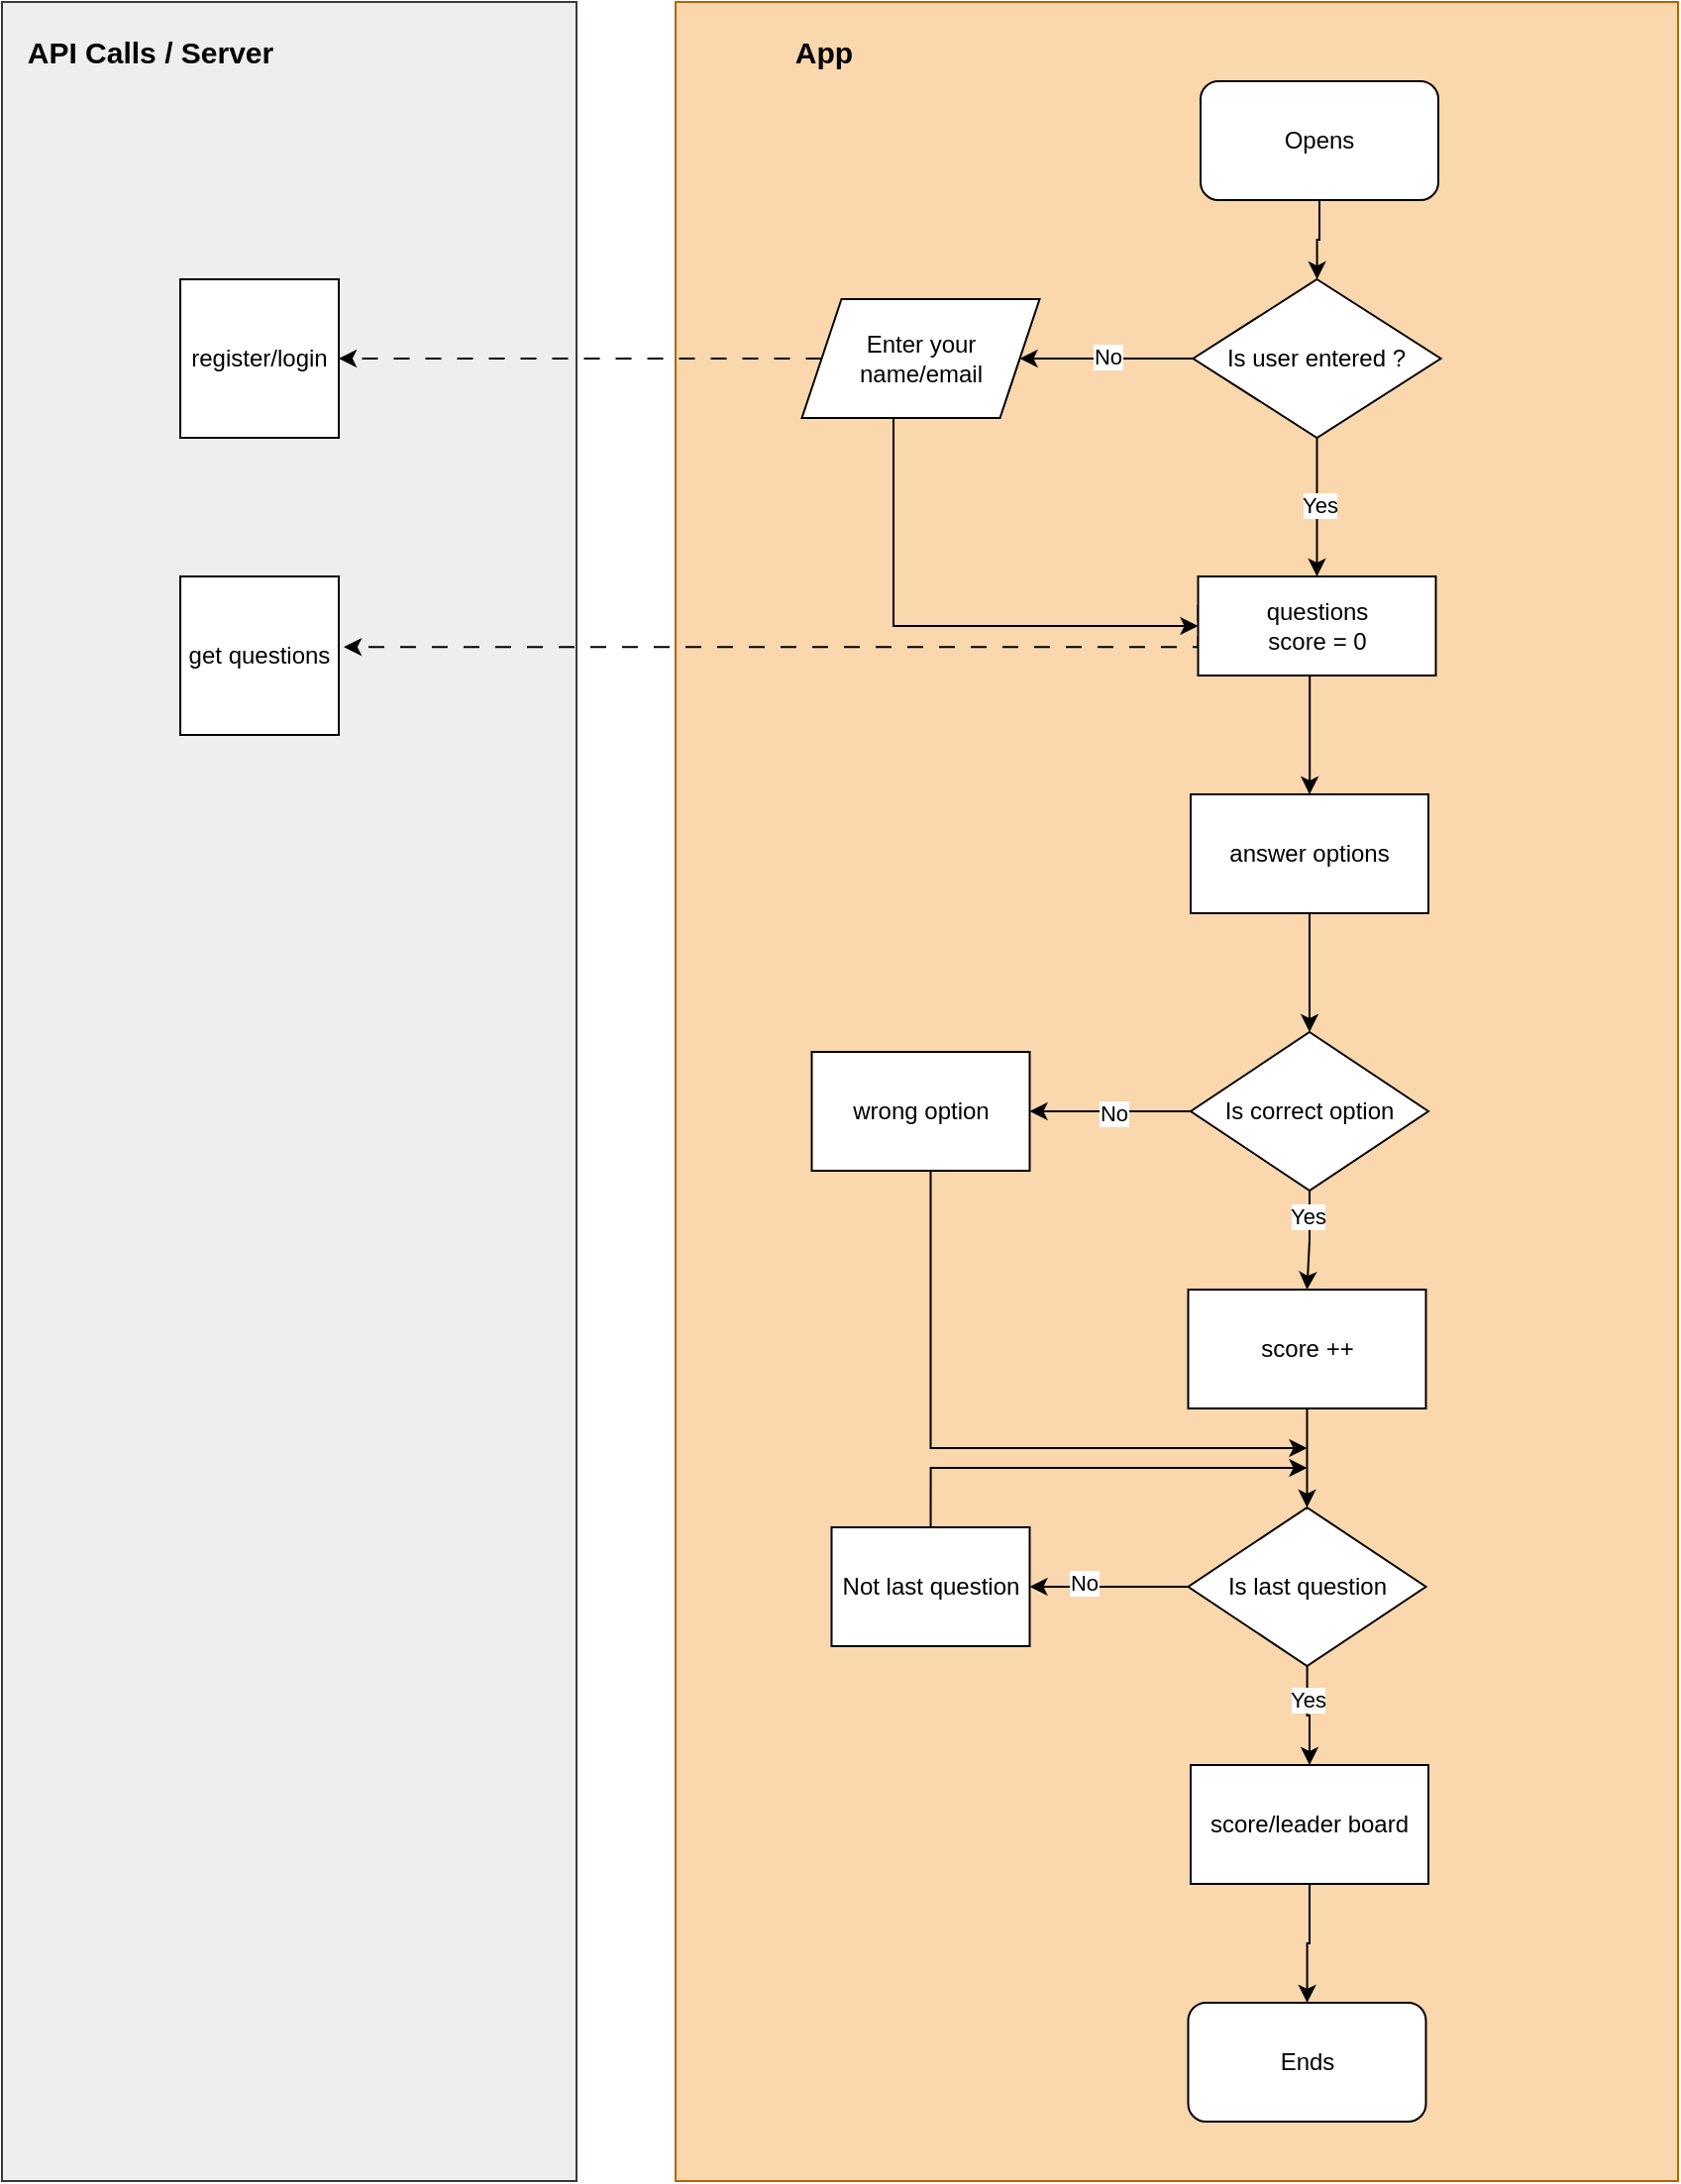 <mxfile version="22.0.3" type="device">
  <diagram name="Page-1" id="ckiwIKY03FOyuRGD2XbK">
    <mxGraphModel dx="2206" dy="1360" grid="1" gridSize="10" guides="1" tooltips="1" connect="1" arrows="1" fold="1" page="1" pageScale="1" pageWidth="850" pageHeight="1100" math="0" shadow="0">
      <root>
        <mxCell id="0" />
        <mxCell id="1" parent="0" />
        <mxCell id="Oj2rFbiSHgmjYQKhycOe-36" value="" style="rounded=0;whiteSpace=wrap;html=1;fillColor=#eeeeee;strokeColor=#36393d;" vertex="1" parent="1">
          <mxGeometry width="290" height="1100" as="geometry" />
        </mxCell>
        <mxCell id="Oj2rFbiSHgmjYQKhycOe-35" value="" style="rounded=0;whiteSpace=wrap;html=1;fillColor=#fad7ac;strokeColor=#b46504;" vertex="1" parent="1">
          <mxGeometry x="340" width="506" height="1100" as="geometry" />
        </mxCell>
        <mxCell id="Oj2rFbiSHgmjYQKhycOe-3" value="" style="edgeStyle=orthogonalEdgeStyle;rounded=0;orthogonalLoop=1;jettySize=auto;html=1;" edge="1" parent="1" source="Oj2rFbiSHgmjYQKhycOe-1" target="Oj2rFbiSHgmjYQKhycOe-2">
          <mxGeometry relative="1" as="geometry" />
        </mxCell>
        <mxCell id="Oj2rFbiSHgmjYQKhycOe-1" value="Opens" style="rounded=1;whiteSpace=wrap;html=1;" vertex="1" parent="1">
          <mxGeometry x="605" y="40" width="120" height="60" as="geometry" />
        </mxCell>
        <mxCell id="Oj2rFbiSHgmjYQKhycOe-73" value="" style="edgeStyle=orthogonalEdgeStyle;rounded=0;orthogonalLoop=1;jettySize=auto;html=1;" edge="1" parent="1" source="Oj2rFbiSHgmjYQKhycOe-2" target="Oj2rFbiSHgmjYQKhycOe-71">
          <mxGeometry relative="1" as="geometry" />
        </mxCell>
        <mxCell id="Oj2rFbiSHgmjYQKhycOe-74" value="No" style="edgeLabel;html=1;align=center;verticalAlign=middle;resizable=0;points=[];" vertex="1" connectable="0" parent="Oj2rFbiSHgmjYQKhycOe-73">
          <mxGeometry x="-0.01" y="-1" relative="1" as="geometry">
            <mxPoint as="offset" />
          </mxGeometry>
        </mxCell>
        <mxCell id="Oj2rFbiSHgmjYQKhycOe-76" value="" style="edgeStyle=orthogonalEdgeStyle;rounded=0;orthogonalLoop=1;jettySize=auto;html=1;" edge="1" parent="1" source="Oj2rFbiSHgmjYQKhycOe-2" target="Oj2rFbiSHgmjYQKhycOe-75">
          <mxGeometry relative="1" as="geometry" />
        </mxCell>
        <mxCell id="Oj2rFbiSHgmjYQKhycOe-82" value="Yes" style="edgeLabel;html=1;align=center;verticalAlign=middle;resizable=0;points=[];" vertex="1" connectable="0" parent="Oj2rFbiSHgmjYQKhycOe-76">
          <mxGeometry x="-0.033" y="1" relative="1" as="geometry">
            <mxPoint as="offset" />
          </mxGeometry>
        </mxCell>
        <mxCell id="Oj2rFbiSHgmjYQKhycOe-2" value="Is user entered ?" style="rhombus;whiteSpace=wrap;html=1;" vertex="1" parent="1">
          <mxGeometry x="601.25" y="140" width="125" height="80" as="geometry" />
        </mxCell>
        <mxCell id="Oj2rFbiSHgmjYQKhycOe-25" style="edgeStyle=orthogonalEdgeStyle;rounded=0;orthogonalLoop=1;jettySize=auto;html=1;entryX=0.5;entryY=0;entryDx=0;entryDy=0;" edge="1" parent="1" target="Oj2rFbiSHgmjYQKhycOe-66">
          <mxGeometry relative="1" as="geometry">
            <mxPoint x="660.091" y="300" as="sourcePoint" />
            <mxPoint x="660" y="350" as="targetPoint" />
            <Array as="points">
              <mxPoint x="660" y="390" />
            </Array>
          </mxGeometry>
        </mxCell>
        <mxCell id="Oj2rFbiSHgmjYQKhycOe-31" style="edgeStyle=orthogonalEdgeStyle;rounded=0;orthogonalLoop=1;jettySize=auto;html=1;dashed=1;dashPattern=8 8;exitX=0;exitY=0.5;exitDx=0;exitDy=0;" edge="1" parent="1">
          <mxGeometry relative="1" as="geometry">
            <mxPoint x="603.75" y="304.42" as="sourcePoint" />
            <mxPoint x="172.5" y="325.58" as="targetPoint" />
            <Array as="points">
              <mxPoint x="603.5" y="325.58" />
              <mxPoint x="172.5" y="325.58" />
            </Array>
          </mxGeometry>
        </mxCell>
        <mxCell id="Oj2rFbiSHgmjYQKhycOe-56" value="" style="edgeStyle=orthogonalEdgeStyle;rounded=0;orthogonalLoop=1;jettySize=auto;html=1;exitX=0.5;exitY=1;exitDx=0;exitDy=0;" edge="1" parent="1" source="Oj2rFbiSHgmjYQKhycOe-69" target="Oj2rFbiSHgmjYQKhycOe-55">
          <mxGeometry relative="1" as="geometry">
            <mxPoint x="658.75" y="730" as="sourcePoint" />
          </mxGeometry>
        </mxCell>
        <mxCell id="Oj2rFbiSHgmjYQKhycOe-40" style="edgeStyle=orthogonalEdgeStyle;rounded=0;orthogonalLoop=1;jettySize=auto;html=1;entryX=0;entryY=0.5;entryDx=0;entryDy=0;exitX=0.419;exitY=0.987;exitDx=0;exitDy=0;exitPerimeter=0;" edge="1" parent="1" source="Oj2rFbiSHgmjYQKhycOe-71" target="Oj2rFbiSHgmjYQKhycOe-75">
          <mxGeometry relative="1" as="geometry">
            <mxPoint x="485" y="200" as="sourcePoint" />
            <mxPoint x="600" y="310" as="targetPoint" />
            <Array as="points">
              <mxPoint x="450" y="209" />
              <mxPoint x="450" y="315" />
            </Array>
          </mxGeometry>
        </mxCell>
        <mxCell id="Oj2rFbiSHgmjYQKhycOe-44" style="edgeStyle=orthogonalEdgeStyle;rounded=0;orthogonalLoop=1;jettySize=auto;html=1;entryX=1;entryY=0.5;entryDx=0;entryDy=0;dashed=1;dashPattern=8 8;" edge="1" parent="1" source="Oj2rFbiSHgmjYQKhycOe-71" target="Oj2rFbiSHgmjYQKhycOe-37">
          <mxGeometry relative="1" as="geometry">
            <mxPoint x="470" y="170" as="sourcePoint" />
            <Array as="points">
              <mxPoint x="170" y="180" />
            </Array>
          </mxGeometry>
        </mxCell>
        <mxCell id="Oj2rFbiSHgmjYQKhycOe-30" value="get questions" style="whiteSpace=wrap;html=1;aspect=fixed;" vertex="1" parent="1">
          <mxGeometry x="90" y="290" width="80" height="80" as="geometry" />
        </mxCell>
        <mxCell id="Oj2rFbiSHgmjYQKhycOe-37" value="register/login" style="whiteSpace=wrap;html=1;aspect=fixed;" vertex="1" parent="1">
          <mxGeometry x="90" y="140" width="80" height="80" as="geometry" />
        </mxCell>
        <mxCell id="Oj2rFbiSHgmjYQKhycOe-45" value="&lt;b&gt;&lt;font style=&quot;font-size: 15px;&quot;&gt;API Calls / Server&lt;/font&gt;&lt;/b&gt;" style="text;html=1;strokeColor=none;fillColor=none;align=center;verticalAlign=middle;whiteSpace=wrap;rounded=0;" vertex="1" parent="1">
          <mxGeometry x="10" y="10" width="130" height="30" as="geometry" />
        </mxCell>
        <mxCell id="Oj2rFbiSHgmjYQKhycOe-46" value="&lt;b&gt;&lt;font style=&quot;font-size: 15px;&quot;&gt;App&lt;/font&gt;&lt;/b&gt;" style="text;html=1;strokeColor=none;fillColor=none;align=center;verticalAlign=middle;whiteSpace=wrap;rounded=0;" vertex="1" parent="1">
          <mxGeometry x="350" y="10" width="130" height="30" as="geometry" />
        </mxCell>
        <mxCell id="Oj2rFbiSHgmjYQKhycOe-51" value="" style="edgeStyle=orthogonalEdgeStyle;rounded=0;orthogonalLoop=1;jettySize=auto;html=1;" edge="1" parent="1" source="Oj2rFbiSHgmjYQKhycOe-48" target="Oj2rFbiSHgmjYQKhycOe-50">
          <mxGeometry relative="1" as="geometry" />
        </mxCell>
        <mxCell id="Oj2rFbiSHgmjYQKhycOe-53" value="No" style="edgeLabel;html=1;align=center;verticalAlign=middle;resizable=0;points=[];" vertex="1" connectable="0" parent="Oj2rFbiSHgmjYQKhycOe-51">
          <mxGeometry x="-0.042" y="1" relative="1" as="geometry">
            <mxPoint as="offset" />
          </mxGeometry>
        </mxCell>
        <mxCell id="Oj2rFbiSHgmjYQKhycOe-52" value="" style="edgeStyle=orthogonalEdgeStyle;rounded=0;orthogonalLoop=1;jettySize=auto;html=1;" edge="1" parent="1" source="Oj2rFbiSHgmjYQKhycOe-48">
          <mxGeometry relative="1" as="geometry">
            <mxPoint x="658.75" y="650" as="targetPoint" />
          </mxGeometry>
        </mxCell>
        <mxCell id="Oj2rFbiSHgmjYQKhycOe-65" value="Yes" style="edgeLabel;html=1;align=center;verticalAlign=middle;resizable=0;points=[];" vertex="1" connectable="0" parent="Oj2rFbiSHgmjYQKhycOe-52">
          <mxGeometry x="-0.477" y="-1" relative="1" as="geometry">
            <mxPoint y="-1" as="offset" />
          </mxGeometry>
        </mxCell>
        <mxCell id="Oj2rFbiSHgmjYQKhycOe-48" value="Is correct option" style="rhombus;whiteSpace=wrap;html=1;" vertex="1" parent="1">
          <mxGeometry x="600" y="520" width="120" height="80" as="geometry" />
        </mxCell>
        <mxCell id="Oj2rFbiSHgmjYQKhycOe-78" style="edgeStyle=orthogonalEdgeStyle;rounded=0;orthogonalLoop=1;jettySize=auto;html=1;" edge="1" parent="1" source="Oj2rFbiSHgmjYQKhycOe-50">
          <mxGeometry relative="1" as="geometry">
            <mxPoint x="658.75" y="730" as="targetPoint" />
            <Array as="points">
              <mxPoint x="468.75" y="730" />
            </Array>
          </mxGeometry>
        </mxCell>
        <mxCell id="Oj2rFbiSHgmjYQKhycOe-50" value="wrong option" style="whiteSpace=wrap;html=1;" vertex="1" parent="1">
          <mxGeometry x="408.75" y="530" width="110" height="60" as="geometry" />
        </mxCell>
        <mxCell id="Oj2rFbiSHgmjYQKhycOe-58" value="" style="edgeStyle=orthogonalEdgeStyle;rounded=0;orthogonalLoop=1;jettySize=auto;html=1;" edge="1" parent="1" source="Oj2rFbiSHgmjYQKhycOe-55" target="Oj2rFbiSHgmjYQKhycOe-57">
          <mxGeometry relative="1" as="geometry" />
        </mxCell>
        <mxCell id="Oj2rFbiSHgmjYQKhycOe-60" value="No" style="edgeLabel;html=1;align=center;verticalAlign=middle;resizable=0;points=[];" vertex="1" connectable="0" parent="Oj2rFbiSHgmjYQKhycOe-58">
          <mxGeometry x="0.342" y="-2" relative="1" as="geometry">
            <mxPoint as="offset" />
          </mxGeometry>
        </mxCell>
        <mxCell id="Oj2rFbiSHgmjYQKhycOe-63" value="" style="edgeStyle=orthogonalEdgeStyle;rounded=0;orthogonalLoop=1;jettySize=auto;html=1;" edge="1" parent="1" source="Oj2rFbiSHgmjYQKhycOe-55" target="Oj2rFbiSHgmjYQKhycOe-62">
          <mxGeometry relative="1" as="geometry" />
        </mxCell>
        <mxCell id="Oj2rFbiSHgmjYQKhycOe-64" value="Yes" style="edgeLabel;html=1;align=center;verticalAlign=middle;resizable=0;points=[];" vertex="1" connectable="0" parent="Oj2rFbiSHgmjYQKhycOe-63">
          <mxGeometry x="-0.328" relative="1" as="geometry">
            <mxPoint as="offset" />
          </mxGeometry>
        </mxCell>
        <mxCell id="Oj2rFbiSHgmjYQKhycOe-55" value="Is last question" style="rhombus;whiteSpace=wrap;html=1;" vertex="1" parent="1">
          <mxGeometry x="598.75" y="760" width="120" height="80" as="geometry" />
        </mxCell>
        <mxCell id="Oj2rFbiSHgmjYQKhycOe-59" style="edgeStyle=orthogonalEdgeStyle;rounded=0;orthogonalLoop=1;jettySize=auto;html=1;" edge="1" parent="1">
          <mxGeometry relative="1" as="geometry">
            <mxPoint x="658.75" y="740" as="targetPoint" />
            <mxPoint x="468.75" y="780" as="sourcePoint" />
            <Array as="points">
              <mxPoint x="468.75" y="740" />
            </Array>
          </mxGeometry>
        </mxCell>
        <mxCell id="Oj2rFbiSHgmjYQKhycOe-57" value="Not last question" style="whiteSpace=wrap;html=1;" vertex="1" parent="1">
          <mxGeometry x="418.75" y="770" width="100" height="60" as="geometry" />
        </mxCell>
        <mxCell id="Oj2rFbiSHgmjYQKhycOe-81" value="" style="edgeStyle=orthogonalEdgeStyle;rounded=0;orthogonalLoop=1;jettySize=auto;html=1;" edge="1" parent="1" source="Oj2rFbiSHgmjYQKhycOe-62" target="Oj2rFbiSHgmjYQKhycOe-79">
          <mxGeometry relative="1" as="geometry" />
        </mxCell>
        <mxCell id="Oj2rFbiSHgmjYQKhycOe-62" value="score/leader board" style="whiteSpace=wrap;html=1;" vertex="1" parent="1">
          <mxGeometry x="600" y="890" width="120" height="60" as="geometry" />
        </mxCell>
        <mxCell id="Oj2rFbiSHgmjYQKhycOe-80" value="" style="edgeStyle=orthogonalEdgeStyle;rounded=0;orthogonalLoop=1;jettySize=auto;html=1;" edge="1" parent="1" source="Oj2rFbiSHgmjYQKhycOe-66" target="Oj2rFbiSHgmjYQKhycOe-48">
          <mxGeometry relative="1" as="geometry" />
        </mxCell>
        <mxCell id="Oj2rFbiSHgmjYQKhycOe-66" value="answer options" style="rounded=0;whiteSpace=wrap;html=1;" vertex="1" parent="1">
          <mxGeometry x="600" y="400" width="120" height="60" as="geometry" />
        </mxCell>
        <mxCell id="Oj2rFbiSHgmjYQKhycOe-69" value="score ++" style="whiteSpace=wrap;html=1;" vertex="1" parent="1">
          <mxGeometry x="598.75" y="650" width="120" height="60" as="geometry" />
        </mxCell>
        <mxCell id="Oj2rFbiSHgmjYQKhycOe-75" value="questions&lt;br&gt;score = 0" style="whiteSpace=wrap;html=1;" vertex="1" parent="1">
          <mxGeometry x="603.75" y="290" width="120" height="50" as="geometry" />
        </mxCell>
        <mxCell id="Oj2rFbiSHgmjYQKhycOe-79" value="Ends" style="rounded=1;whiteSpace=wrap;html=1;" vertex="1" parent="1">
          <mxGeometry x="598.75" y="1010" width="120" height="60" as="geometry" />
        </mxCell>
        <mxCell id="Oj2rFbiSHgmjYQKhycOe-85" value="" style="edgeStyle=orthogonalEdgeStyle;rounded=0;orthogonalLoop=1;jettySize=auto;html=1;entryX=1;entryY=0.5;entryDx=0;entryDy=0;dashed=1;dashPattern=8 8;" edge="1" parent="1" target="Oj2rFbiSHgmjYQKhycOe-71">
          <mxGeometry relative="1" as="geometry">
            <mxPoint x="470" y="170" as="sourcePoint" />
            <mxPoint x="170" y="180" as="targetPoint" />
            <Array as="points">
              <mxPoint x="470" y="180" />
            </Array>
          </mxGeometry>
        </mxCell>
        <mxCell id="Oj2rFbiSHgmjYQKhycOe-71" value="Enter your name/email" style="shape=parallelogram;perimeter=parallelogramPerimeter;whiteSpace=wrap;html=1;fixedSize=1;" vertex="1" parent="1">
          <mxGeometry x="403.75" y="150" width="120" height="60" as="geometry" />
        </mxCell>
      </root>
    </mxGraphModel>
  </diagram>
</mxfile>
